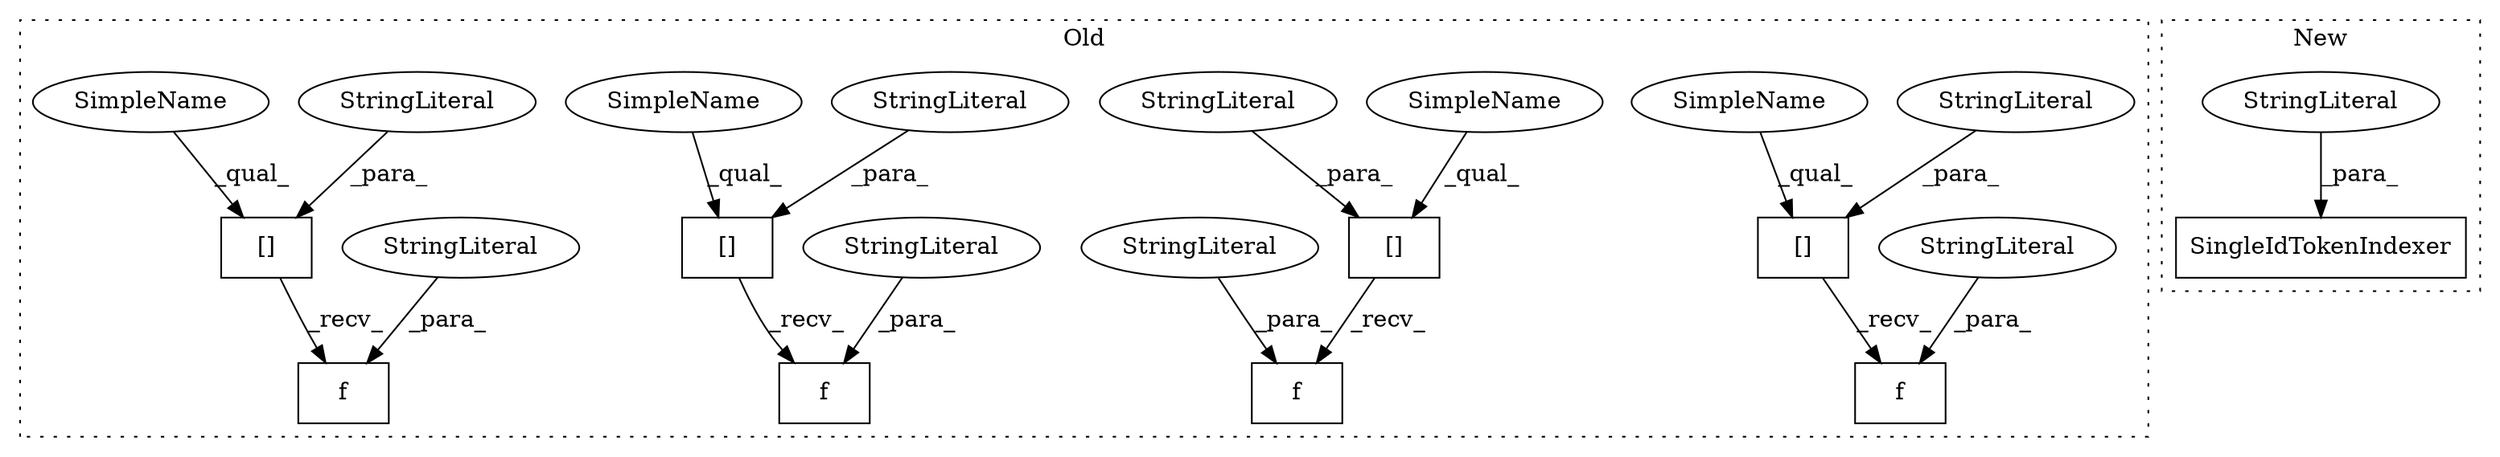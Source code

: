 digraph G {
subgraph cluster0 {
1 [label="[]" a="2" s="5182,5209" l="15,1" shape="box"];
3 [label="f" a="32" s="5211,5225" l="2,1" shape="box"];
4 [label="StringLiteral" a="45" s="5197" l="12" shape="ellipse"];
6 [label="StringLiteral" a="45" s="5213" l="12" shape="ellipse"];
7 [label="[]" a="2" s="5526,5553" l="15,1" shape="box"];
8 [label="StringLiteral" a="45" s="5541" l="12" shape="ellipse"];
9 [label="f" a="32" s="5555,5569" l="2,1" shape="box"];
10 [label="StringLiteral" a="45" s="5557" l="12" shape="ellipse"];
11 [label="[]" a="2" s="4956,4982" l="15,1" shape="box"];
12 [label="f" a="32" s="4984,4993" l="2,1" shape="box"];
13 [label="StringLiteral" a="45" s="4971" l="11" shape="ellipse"];
14 [label="StringLiteral" a="45" s="4986" l="7" shape="ellipse"];
15 [label="[]" a="2" s="5474,5500" l="15,1" shape="box"];
16 [label="f" a="32" s="5502,5511" l="2,1" shape="box"];
17 [label="StringLiteral" a="45" s="5489" l="11" shape="ellipse"];
18 [label="StringLiteral" a="45" s="5504" l="7" shape="ellipse"];
19 [label="SimpleName" a="42" s="5182" l="14" shape="ellipse"];
20 [label="SimpleName" a="42" s="5526" l="14" shape="ellipse"];
21 [label="SimpleName" a="42" s="5474" l="14" shape="ellipse"];
22 [label="SimpleName" a="42" s="4956" l="14" shape="ellipse"];
label = "Old";
style="dotted";
}
subgraph cluster1 {
2 [label="SingleIdTokenIndexer" a="32" s="4988,5016" l="21,1" shape="box"];
5 [label="StringLiteral" a="45" s="5009" l="7" shape="ellipse"];
label = "New";
style="dotted";
}
1 -> 3 [label="_recv_"];
4 -> 1 [label="_para_"];
5 -> 2 [label="_para_"];
6 -> 3 [label="_para_"];
7 -> 9 [label="_recv_"];
8 -> 7 [label="_para_"];
10 -> 9 [label="_para_"];
11 -> 12 [label="_recv_"];
13 -> 11 [label="_para_"];
14 -> 12 [label="_para_"];
15 -> 16 [label="_recv_"];
17 -> 15 [label="_para_"];
18 -> 16 [label="_para_"];
19 -> 1 [label="_qual_"];
20 -> 7 [label="_qual_"];
21 -> 15 [label="_qual_"];
22 -> 11 [label="_qual_"];
}